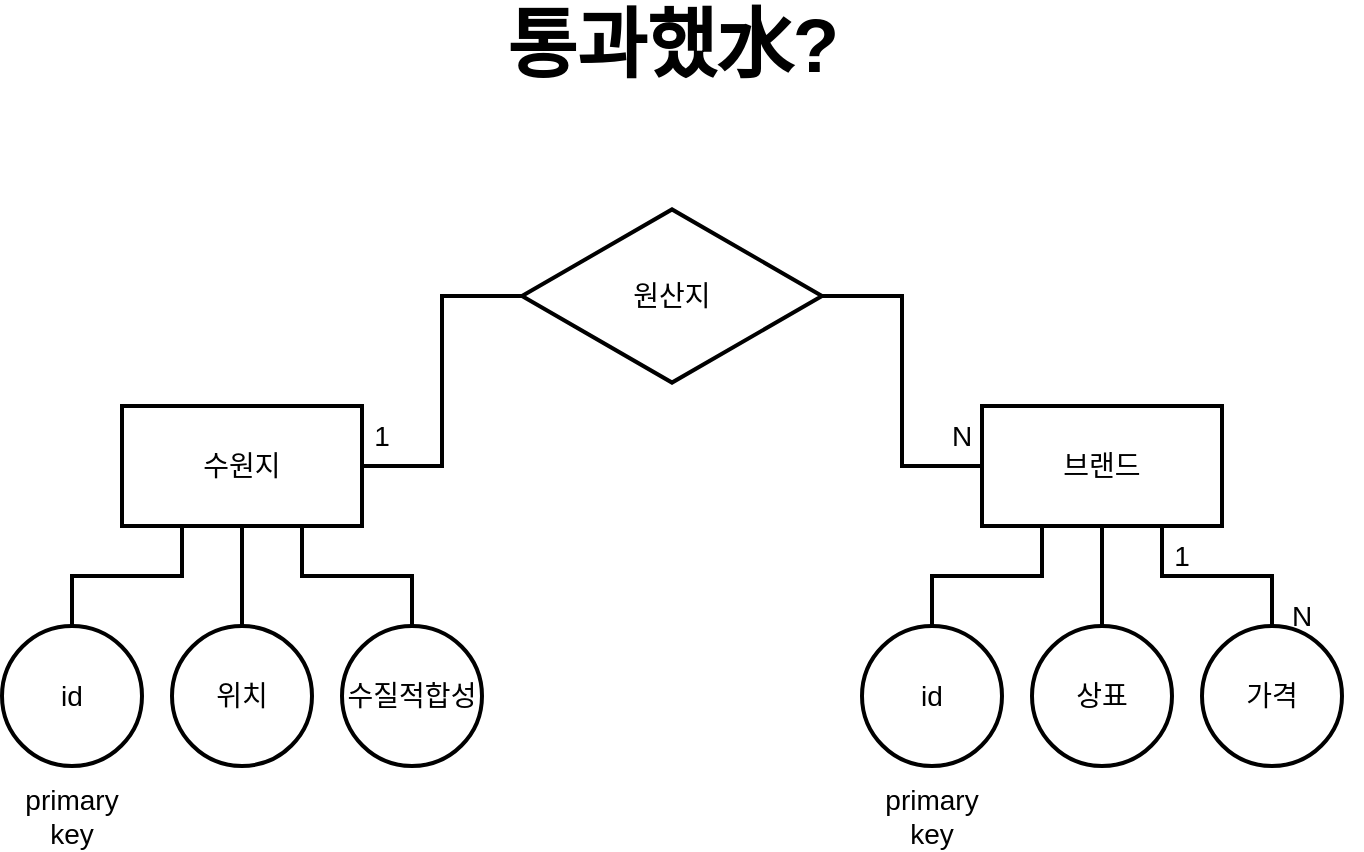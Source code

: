 <mxfile version="17.5.0" type="device"><diagram id="wihJ8FosBO6soz0CNQ1N" name="Page-1"><mxGraphModel dx="946" dy="589" grid="1" gridSize="10" guides="1" tooltips="1" connect="1" arrows="1" fold="1" page="1" pageScale="1" pageWidth="827" pageHeight="1169" math="0" shadow="0"><root><mxCell id="0"/><mxCell id="1" parent="0"/><mxCell id="sQOjWXX5lUNMyDe0peHS-21" style="edgeStyle=orthogonalEdgeStyle;rounded=0;orthogonalLoop=1;jettySize=auto;html=1;exitX=0.25;exitY=1;exitDx=0;exitDy=0;entryX=0.5;entryY=0;entryDx=0;entryDy=0;endArrow=none;endFill=0;strokeWidth=2;fontSize=14;" edge="1" parent="1" source="sQOjWXX5lUNMyDe0peHS-1" target="sQOjWXX5lUNMyDe0peHS-13"><mxGeometry relative="1" as="geometry"/></mxCell><mxCell id="sQOjWXX5lUNMyDe0peHS-1" value="수원지" style="rounded=0;whiteSpace=wrap;html=1;strokeWidth=2;fontSize=14;" vertex="1" parent="1"><mxGeometry x="140" y="250" width="120" height="60" as="geometry"/></mxCell><mxCell id="sQOjWXX5lUNMyDe0peHS-3" value="브랜드" style="rounded=0;whiteSpace=wrap;html=1;strokeWidth=2;fontSize=14;" vertex="1" parent="1"><mxGeometry x="570" y="250" width="120" height="60" as="geometry"/></mxCell><mxCell id="sQOjWXX5lUNMyDe0peHS-11" style="edgeStyle=orthogonalEdgeStyle;rounded=0;orthogonalLoop=1;jettySize=auto;html=1;entryX=0;entryY=0.5;entryDx=0;entryDy=0;endArrow=none;endFill=0;strokeWidth=2;fontSize=14;" edge="1" parent="1" source="sQOjWXX5lUNMyDe0peHS-4" target="sQOjWXX5lUNMyDe0peHS-3"><mxGeometry relative="1" as="geometry"/></mxCell><mxCell id="sQOjWXX5lUNMyDe0peHS-12" style="edgeStyle=orthogonalEdgeStyle;rounded=0;orthogonalLoop=1;jettySize=auto;html=1;entryX=1;entryY=0.5;entryDx=0;entryDy=0;endArrow=none;endFill=0;strokeWidth=2;fontSize=14;" edge="1" parent="1" source="sQOjWXX5lUNMyDe0peHS-4" target="sQOjWXX5lUNMyDe0peHS-1"><mxGeometry relative="1" as="geometry"/></mxCell><mxCell id="sQOjWXX5lUNMyDe0peHS-4" value="원산지" style="html=1;whiteSpace=wrap;aspect=fixed;shape=isoRectangle;strokeWidth=2;fontSize=14;" vertex="1" parent="1"><mxGeometry x="340" y="150" width="150" height="90" as="geometry"/></mxCell><mxCell id="sQOjWXX5lUNMyDe0peHS-8" value="1" style="text;html=1;strokeColor=none;fillColor=none;align=center;verticalAlign=middle;whiteSpace=wrap;rounded=0;strokeWidth=2;fontSize=14;" vertex="1" parent="1"><mxGeometry x="240" y="250" width="60" height="30" as="geometry"/></mxCell><mxCell id="sQOjWXX5lUNMyDe0peHS-9" value="N" style="text;html=1;strokeColor=none;fillColor=none;align=center;verticalAlign=middle;whiteSpace=wrap;rounded=0;strokeWidth=2;fontSize=14;" vertex="1" parent="1"><mxGeometry x="530" y="250" width="60" height="30" as="geometry"/></mxCell><mxCell id="sQOjWXX5lUNMyDe0peHS-13" value="id" style="ellipse;whiteSpace=wrap;html=1;strokeWidth=2;fontSize=14;" vertex="1" parent="1"><mxGeometry x="80" y="360" width="70" height="70" as="geometry"/></mxCell><mxCell id="sQOjWXX5lUNMyDe0peHS-23" style="edgeStyle=orthogonalEdgeStyle;rounded=0;orthogonalLoop=1;jettySize=auto;html=1;exitX=0.5;exitY=0;exitDx=0;exitDy=0;entryX=0.75;entryY=1;entryDx=0;entryDy=0;endArrow=none;endFill=0;strokeWidth=2;fontSize=14;" edge="1" parent="1" source="sQOjWXX5lUNMyDe0peHS-16" target="sQOjWXX5lUNMyDe0peHS-1"><mxGeometry relative="1" as="geometry"/></mxCell><mxCell id="sQOjWXX5lUNMyDe0peHS-16" value="수질적합성" style="ellipse;whiteSpace=wrap;html=1;strokeWidth=2;fontSize=14;" vertex="1" parent="1"><mxGeometry x="250" y="360" width="70" height="70" as="geometry"/></mxCell><mxCell id="sQOjWXX5lUNMyDe0peHS-22" style="edgeStyle=orthogonalEdgeStyle;rounded=0;orthogonalLoop=1;jettySize=auto;html=1;exitX=0.5;exitY=0;exitDx=0;exitDy=0;entryX=0.5;entryY=1;entryDx=0;entryDy=0;endArrow=none;endFill=0;strokeWidth=2;fontSize=14;" edge="1" parent="1" source="sQOjWXX5lUNMyDe0peHS-17" target="sQOjWXX5lUNMyDe0peHS-1"><mxGeometry relative="1" as="geometry"/></mxCell><mxCell id="sQOjWXX5lUNMyDe0peHS-17" value="위치" style="ellipse;whiteSpace=wrap;html=1;strokeWidth=2;fontSize=14;" vertex="1" parent="1"><mxGeometry x="165" y="360" width="70" height="70" as="geometry"/></mxCell><mxCell id="sQOjWXX5lUNMyDe0peHS-24" style="edgeStyle=orthogonalEdgeStyle;rounded=0;orthogonalLoop=1;jettySize=auto;html=1;entryX=0.25;entryY=1;entryDx=0;entryDy=0;endArrow=none;endFill=0;strokeWidth=2;fontSize=14;" edge="1" parent="1" source="sQOjWXX5lUNMyDe0peHS-18" target="sQOjWXX5lUNMyDe0peHS-3"><mxGeometry relative="1" as="geometry"/></mxCell><mxCell id="sQOjWXX5lUNMyDe0peHS-18" value="id" style="ellipse;whiteSpace=wrap;html=1;strokeWidth=2;fontSize=14;" vertex="1" parent="1"><mxGeometry x="510" y="360" width="70" height="70" as="geometry"/></mxCell><mxCell id="sQOjWXX5lUNMyDe0peHS-27" style="edgeStyle=orthogonalEdgeStyle;rounded=0;orthogonalLoop=1;jettySize=auto;html=1;entryX=0.75;entryY=1;entryDx=0;entryDy=0;endArrow=none;endFill=0;strokeWidth=2;fontSize=14;" edge="1" parent="1" source="sQOjWXX5lUNMyDe0peHS-19" target="sQOjWXX5lUNMyDe0peHS-3"><mxGeometry relative="1" as="geometry"/></mxCell><mxCell id="sQOjWXX5lUNMyDe0peHS-19" value="가격" style="ellipse;whiteSpace=wrap;html=1;strokeWidth=2;fontSize=14;" vertex="1" parent="1"><mxGeometry x="680" y="360" width="70" height="70" as="geometry"/></mxCell><mxCell id="sQOjWXX5lUNMyDe0peHS-26" style="edgeStyle=orthogonalEdgeStyle;rounded=0;orthogonalLoop=1;jettySize=auto;html=1;entryX=0.5;entryY=1;entryDx=0;entryDy=0;endArrow=none;endFill=0;strokeWidth=2;fontSize=14;" edge="1" parent="1" source="sQOjWXX5lUNMyDe0peHS-20" target="sQOjWXX5lUNMyDe0peHS-3"><mxGeometry relative="1" as="geometry"/></mxCell><mxCell id="sQOjWXX5lUNMyDe0peHS-20" value="상표" style="ellipse;whiteSpace=wrap;html=1;strokeWidth=2;fontSize=14;" vertex="1" parent="1"><mxGeometry x="595" y="360" width="70" height="70" as="geometry"/></mxCell><mxCell id="sQOjWXX5lUNMyDe0peHS-28" value="1" style="text;html=1;strokeColor=none;fillColor=none;align=center;verticalAlign=middle;whiteSpace=wrap;rounded=0;strokeWidth=2;fontSize=14;" vertex="1" parent="1"><mxGeometry x="640" y="310" width="60" height="30" as="geometry"/></mxCell><mxCell id="sQOjWXX5lUNMyDe0peHS-29" value="N" style="text;html=1;strokeColor=none;fillColor=none;align=center;verticalAlign=middle;whiteSpace=wrap;rounded=0;strokeWidth=2;fontSize=14;" vertex="1" parent="1"><mxGeometry x="700" y="340" width="60" height="30" as="geometry"/></mxCell><mxCell id="sQOjWXX5lUNMyDe0peHS-30" value="통과했水?" style="text;strokeColor=none;fillColor=none;html=1;fontSize=38;fontStyle=1;verticalAlign=middle;align=center;" vertex="1" parent="1"><mxGeometry x="330" y="50" width="170" height="40" as="geometry"/></mxCell><mxCell id="sQOjWXX5lUNMyDe0peHS-31" value="primary key" style="text;html=1;strokeColor=none;fillColor=none;align=center;verticalAlign=middle;whiteSpace=wrap;rounded=0;fontSize=14;" vertex="1" parent="1"><mxGeometry x="85" y="440" width="60" height="30" as="geometry"/></mxCell><mxCell id="sQOjWXX5lUNMyDe0peHS-32" value="primary key" style="text;html=1;strokeColor=none;fillColor=none;align=center;verticalAlign=middle;whiteSpace=wrap;rounded=0;fontSize=14;" vertex="1" parent="1"><mxGeometry x="515" y="440" width="60" height="30" as="geometry"/></mxCell></root></mxGraphModel></diagram></mxfile>